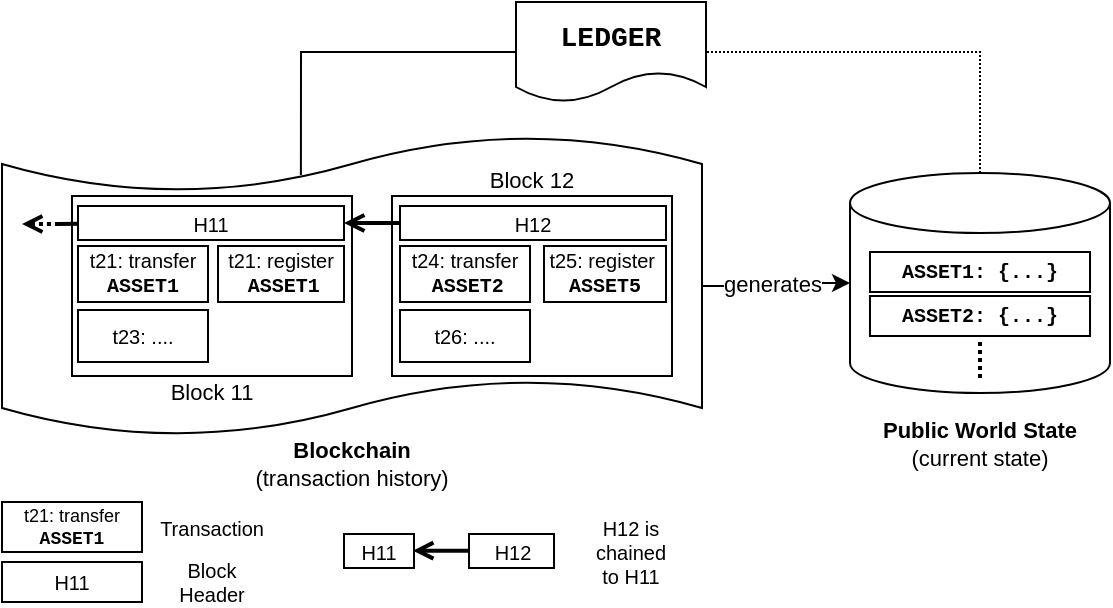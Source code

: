 <mxfile version="19.0.3" type="device"><diagram id="OCq7iv5sv4Az5UFAyOZb" name="Page-1"><mxGraphModel dx="970" dy="666" grid="1" gridSize="10" guides="1" tooltips="1" connect="1" arrows="1" fold="1" page="1" pageScale="1" pageWidth="1169" pageHeight="827" math="0" shadow="0"><root><mxCell id="0"/><mxCell id="1" parent="0"/><mxCell id="rL5crV18dJ1g0uKCguhl-28" style="edgeStyle=orthogonalEdgeStyle;rounded=0;orthogonalLoop=1;jettySize=auto;html=1;exitX=1;exitY=0.5;exitDx=0;exitDy=0;exitPerimeter=0;entryX=0;entryY=0.5;entryDx=0;entryDy=0;entryPerimeter=0;fontSize=11;" parent="1" source="rL5crV18dJ1g0uKCguhl-6" target="rL5crV18dJ1g0uKCguhl-26" edge="1"><mxGeometry relative="1" as="geometry"/></mxCell><mxCell id="rL5crV18dJ1g0uKCguhl-29" value="generates" style="edgeLabel;html=1;align=center;verticalAlign=middle;resizable=0;points=[];fontSize=11;" parent="rL5crV18dJ1g0uKCguhl-28" vertex="1" connectable="0"><mxGeometry x="-0.073" y="1" relative="1" as="geometry"><mxPoint as="offset"/></mxGeometry></mxCell><mxCell id="rL5crV18dJ1g0uKCguhl-6" value="" style="shape=tape;whiteSpace=wrap;html=1;size=0.187;fillColor=default;strokeColor=default;" parent="1" vertex="1"><mxGeometry x="160" y="127" width="350" height="150" as="geometry"/></mxCell><mxCell id="rL5crV18dJ1g0uKCguhl-9" value="" style="rounded=0;whiteSpace=wrap;html=1;strokeColor=default;fillColor=default;" parent="1" vertex="1"><mxGeometry x="195" y="157" width="140" height="90" as="geometry"/></mxCell><mxCell id="rL5crV18dJ1g0uKCguhl-10" value="&lt;font style=&quot;font-size: 11px;&quot;&gt;Block 11&lt;/font&gt;" style="text;html=1;strokeColor=none;fillColor=none;align=center;verticalAlign=middle;whiteSpace=wrap;rounded=0;" parent="1" vertex="1"><mxGeometry x="240" y="249" width="50" height="11" as="geometry"/></mxCell><mxCell id="rL5crV18dJ1g0uKCguhl-14" value="&lt;font style=&quot;font-size: 10px;&quot;&gt;t21: transfer &lt;font style=&quot;font-size: 10px;&quot; face=&quot;Courier New&quot;&gt;&lt;b&gt;ASSET1&lt;/b&gt;&lt;/font&gt;&lt;/font&gt;" style="rounded=0;whiteSpace=wrap;html=1;fontSize=8;strokeColor=default;fillColor=default;" parent="1" vertex="1"><mxGeometry x="198" y="182" width="65" height="28" as="geometry"/></mxCell><mxCell id="rL5crV18dJ1g0uKCguhl-15" value="&lt;font style=&quot;font-size: 10px;&quot;&gt;&lt;span style=&quot;&quot;&gt;t21: register&lt;br&gt;&amp;nbsp;&lt;/span&gt;&lt;b style=&quot;font-family: &amp;quot;Courier New&amp;quot;;&quot;&gt;ASSET1&lt;/b&gt;&lt;/font&gt;" style="rounded=0;whiteSpace=wrap;html=1;fontSize=8;strokeColor=default;fillColor=default;" parent="1" vertex="1"><mxGeometry x="268" y="182" width="63" height="28" as="geometry"/></mxCell><mxCell id="rL5crV18dJ1g0uKCguhl-16" value="&lt;span style=&quot;&quot;&gt;&lt;font style=&quot;font-size: 10px;&quot;&gt;t23: ....&lt;/font&gt;&lt;/span&gt;" style="rounded=0;whiteSpace=wrap;html=1;fontSize=8;strokeColor=default;fillColor=default;" parent="1" vertex="1"><mxGeometry x="198" y="214" width="65" height="26" as="geometry"/></mxCell><mxCell id="rL5crV18dJ1g0uKCguhl-17" value="" style="rounded=0;whiteSpace=wrap;html=1;strokeColor=default;fillColor=default;" parent="1" vertex="1"><mxGeometry x="355" y="157" width="140" height="90" as="geometry"/></mxCell><mxCell id="rL5crV18dJ1g0uKCguhl-18" value="&lt;font style=&quot;font-size: 11px;&quot;&gt;Block 12&lt;/font&gt;" style="text;html=1;strokeColor=none;fillColor=none;align=center;verticalAlign=middle;whiteSpace=wrap;rounded=0;" parent="1" vertex="1"><mxGeometry x="400" y="143.5" width="50" height="11" as="geometry"/></mxCell><mxCell id="rL5crV18dJ1g0uKCguhl-19" value="&lt;font style=&quot;font-size: 10px;&quot;&gt;&lt;span style=&quot;&quot;&gt;t24: transfer&lt;br&gt;&amp;nbsp;&lt;/span&gt;&lt;b style=&quot;font-family: &amp;quot;Courier New&amp;quot;;&quot;&gt;ASSET2&lt;/b&gt;&lt;/font&gt;" style="rounded=0;whiteSpace=wrap;html=1;fontSize=8;strokeColor=default;fillColor=default;" parent="1" vertex="1"><mxGeometry x="359" y="182" width="65" height="28" as="geometry"/></mxCell><mxCell id="rL5crV18dJ1g0uKCguhl-20" value="&lt;font style=&quot;font-size: 10px;&quot;&gt;&lt;span style=&quot;&quot;&gt;t25: register&amp;nbsp;&lt;br&gt;&lt;/span&gt;&lt;b style=&quot;font-family: &amp;quot;Courier New&amp;quot;;&quot;&gt;ASSET5&lt;/b&gt;&lt;/font&gt;" style="rounded=0;whiteSpace=wrap;html=1;fontSize=8;strokeColor=default;fillColor=default;" parent="1" vertex="1"><mxGeometry x="431" y="182" width="61" height="28" as="geometry"/></mxCell><mxCell id="rL5crV18dJ1g0uKCguhl-21" value="&lt;span style=&quot;&quot;&gt;&lt;font style=&quot;font-size: 10px;&quot;&gt;t26: ....&lt;/font&gt;&lt;/span&gt;" style="rounded=0;whiteSpace=wrap;html=1;fontSize=8;strokeColor=default;fillColor=default;" parent="1" vertex="1"><mxGeometry x="359" y="214" width="65" height="26" as="geometry"/></mxCell><mxCell id="rL5crV18dJ1g0uKCguhl-22" value="" style="endArrow=none;html=1;rounded=0;fontSize=8;exitX=1;exitY=0.5;exitDx=0;exitDy=0;entryX=0;entryY=0.5;entryDx=0;entryDy=0;strokeWidth=2;startArrow=open;startFill=0;" parent="1" source="rL5crV18dJ1g0uKCguhl-44" target="rL5crV18dJ1g0uKCguhl-45" edge="1"><mxGeometry width="50" height="50" relative="1" as="geometry"><mxPoint x="335" y="171.0" as="sourcePoint"/><mxPoint x="355" y="171.0" as="targetPoint"/></mxGeometry></mxCell><mxCell id="rL5crV18dJ1g0uKCguhl-23" value="" style="endArrow=none;html=1;rounded=0;fontSize=8;entryX=0;entryY=0.5;entryDx=0;entryDy=0;strokeWidth=2;" parent="1" edge="1"><mxGeometry width="50" height="50" relative="1" as="geometry"><mxPoint x="188" y="171" as="sourcePoint"/><mxPoint x="198" y="170.86" as="targetPoint"/></mxGeometry></mxCell><mxCell id="rL5crV18dJ1g0uKCguhl-24" value="" style="endArrow=none;html=1;rounded=0;fontSize=8;dashed=1;dashPattern=1 1;strokeWidth=2;startArrow=open;startFill=0;" parent="1" edge="1"><mxGeometry width="50" height="50" relative="1" as="geometry"><mxPoint x="170" y="171.05" as="sourcePoint"/><mxPoint x="188" y="171" as="targetPoint"/><Array as="points"><mxPoint x="170" y="171.05"/></Array></mxGeometry></mxCell><mxCell id="rL5crV18dJ1g0uKCguhl-25" value="&lt;b&gt;Blockchain&lt;/b&gt;&lt;br&gt;(transaction history)" style="text;html=1;strokeColor=none;fillColor=none;align=center;verticalAlign=middle;whiteSpace=wrap;rounded=0;fontSize=11;" parent="1" vertex="1"><mxGeometry x="270" y="276" width="130" height="30" as="geometry"/></mxCell><mxCell id="rL5crV18dJ1g0uKCguhl-35" style="edgeStyle=orthogonalEdgeStyle;rounded=0;orthogonalLoop=1;jettySize=auto;html=1;exitX=0.5;exitY=0;exitDx=0;exitDy=0;exitPerimeter=0;entryX=1;entryY=0.5;entryDx=0;entryDy=0;dashed=1;dashPattern=1 1;fontFamily=Courier New;fontSize=11;endArrow=none;endFill=0;" parent="1" source="rL5crV18dJ1g0uKCguhl-26" target="rL5crV18dJ1g0uKCguhl-34" edge="1"><mxGeometry relative="1" as="geometry"/></mxCell><mxCell id="rL5crV18dJ1g0uKCguhl-26" value="" style="shape=cylinder3;whiteSpace=wrap;html=1;boundedLbl=1;backgroundOutline=1;size=15;fontSize=11;strokeColor=default;fillColor=default;" parent="1" vertex="1"><mxGeometry x="584" y="145.5" width="130" height="110" as="geometry"/></mxCell><mxCell id="rL5crV18dJ1g0uKCguhl-27" value="&lt;b&gt;Public World&lt;/b&gt; &lt;b&gt;State&lt;/b&gt;&lt;br&gt;(current state)" style="text;html=1;strokeColor=none;fillColor=none;align=center;verticalAlign=middle;whiteSpace=wrap;rounded=0;fontSize=11;" parent="1" vertex="1"><mxGeometry x="584" y="266" width="130" height="30" as="geometry"/></mxCell><mxCell id="rL5crV18dJ1g0uKCguhl-30" value="&lt;font size=&quot;1&quot; face=&quot;Courier New&quot;&gt;&lt;b style=&quot;&quot;&gt;ASSET1: {...}&lt;/b&gt;&lt;/font&gt;" style="rounded=0;whiteSpace=wrap;html=1;fontSize=8;strokeColor=#000000;fillColor=default;" parent="1" vertex="1"><mxGeometry x="594" y="185" width="110" height="20" as="geometry"/></mxCell><mxCell id="rL5crV18dJ1g0uKCguhl-31" value="&lt;span style=&quot;&quot;&gt;&lt;font size=&quot;1&quot; face=&quot;Courier New&quot;&gt;&lt;b style=&quot;&quot;&gt;ASSET2: {...}&lt;/b&gt;&lt;/font&gt;&lt;/span&gt;" style="rounded=0;whiteSpace=wrap;html=1;fontSize=8;strokeColor=#000000;fillColor=default;" parent="1" vertex="1"><mxGeometry x="594" y="207" width="110" height="20" as="geometry"/></mxCell><mxCell id="rL5crV18dJ1g0uKCguhl-33" value="" style="endArrow=none;dashed=1;html=1;dashPattern=1 1;strokeWidth=2;rounded=0;fontFamily=Courier New;fontSize=11;entryX=0.5;entryY=1;entryDx=0;entryDy=0;" parent="1" edge="1"><mxGeometry width="50" height="50" relative="1" as="geometry"><mxPoint x="649" y="248" as="sourcePoint"/><mxPoint x="649" y="230" as="targetPoint"/></mxGeometry></mxCell><mxCell id="rL5crV18dJ1g0uKCguhl-36" style="edgeStyle=orthogonalEdgeStyle;rounded=0;orthogonalLoop=1;jettySize=auto;html=1;exitX=0;exitY=0.5;exitDx=0;exitDy=0;entryX=0.427;entryY=0.13;entryDx=0;entryDy=0;entryPerimeter=0;fontFamily=Courier New;fontSize=11;endArrow=none;endFill=0;" parent="1" source="rL5crV18dJ1g0uKCguhl-34" target="rL5crV18dJ1g0uKCguhl-6" edge="1"><mxGeometry relative="1" as="geometry"/></mxCell><mxCell id="rL5crV18dJ1g0uKCguhl-34" value="&lt;b&gt;&lt;font style=&quot;font-size: 14px;&quot;&gt;LEDGER&lt;/font&gt;&lt;/b&gt;" style="shape=document;whiteSpace=wrap;html=1;boundedLbl=1;fontFamily=Courier New;fontSize=11;strokeColor=#000000;fillColor=default;" parent="1" vertex="1"><mxGeometry x="417" y="60" width="95" height="50" as="geometry"/></mxCell><mxCell id="rL5crV18dJ1g0uKCguhl-44" value="&lt;font style=&quot;font-size: 10px;&quot;&gt;H11&lt;/font&gt;" style="rounded=0;whiteSpace=wrap;html=1;fontSize=8;strokeColor=default;fillColor=default;" parent="1" vertex="1"><mxGeometry x="198" y="162" width="133" height="17" as="geometry"/></mxCell><mxCell id="rL5crV18dJ1g0uKCguhl-45" value="&lt;font style=&quot;font-size: 10px;&quot;&gt;H12&lt;/font&gt;" style="rounded=0;whiteSpace=wrap;html=1;fontSize=8;strokeColor=default;fillColor=default;" parent="1" vertex="1"><mxGeometry x="359" y="162" width="133" height="17" as="geometry"/></mxCell><mxCell id="rL5crV18dJ1g0uKCguhl-46" value="&lt;font style=&quot;font-size: 9px;&quot;&gt;t21: transfer &lt;font style=&quot;font-size: 9px;&quot; face=&quot;Courier New&quot;&gt;&lt;b&gt;ASSET1&lt;/b&gt;&lt;/font&gt;&lt;/font&gt;" style="rounded=0;whiteSpace=wrap;html=1;fontSize=8;strokeColor=default;fillColor=default;" parent="1" vertex="1"><mxGeometry x="160" y="310" width="70" height="25" as="geometry"/></mxCell><mxCell id="rL5crV18dJ1g0uKCguhl-48" value="Transaction" style="text;html=1;strokeColor=none;fillColor=none;align=center;verticalAlign=middle;whiteSpace=wrap;rounded=0;fontFamily=Helvetica;fontSize=10;fontColor=#000000;" parent="1" vertex="1"><mxGeometry x="235" y="312.5" width="60" height="20" as="geometry"/></mxCell><mxCell id="rL5crV18dJ1g0uKCguhl-49" value="&lt;font style=&quot;font-size: 10px;&quot;&gt;H11&lt;/font&gt;" style="rounded=0;whiteSpace=wrap;html=1;fontSize=8;strokeColor=default;fillColor=default;" parent="1" vertex="1"><mxGeometry x="160" y="340" width="70" height="20" as="geometry"/></mxCell><mxCell id="rL5crV18dJ1g0uKCguhl-50" value="Block Header" style="text;html=1;strokeColor=none;fillColor=none;align=center;verticalAlign=middle;whiteSpace=wrap;rounded=0;fontFamily=Helvetica;fontSize=10;fontColor=#000000;" parent="1" vertex="1"><mxGeometry x="234.5" y="340" width="60" height="20" as="geometry"/></mxCell><mxCell id="rL5crV18dJ1g0uKCguhl-51" value="H11" style="rounded=0;whiteSpace=wrap;html=1;fontSize=10;strokeColor=default;fillColor=default;" parent="1" vertex="1"><mxGeometry x="331" y="326" width="35" height="17" as="geometry"/></mxCell><mxCell id="rL5crV18dJ1g0uKCguhl-52" value="H12" style="rounded=0;whiteSpace=wrap;html=1;fontSize=10;strokeColor=default;fillColor=default;" parent="1" vertex="1"><mxGeometry x="393.5" y="326" width="42.5" height="17" as="geometry"/></mxCell><mxCell id="rL5crV18dJ1g0uKCguhl-54" value="" style="endArrow=none;html=1;rounded=0;fontSize=8;exitX=1;exitY=0.5;exitDx=0;exitDy=0;entryX=0;entryY=0.5;entryDx=0;entryDy=0;strokeWidth=2;startArrow=open;startFill=0;" parent="1" edge="1"><mxGeometry width="50" height="50" relative="1" as="geometry"><mxPoint x="365.5" y="334.33" as="sourcePoint"/><mxPoint x="393.5" y="334.33" as="targetPoint"/></mxGeometry></mxCell><mxCell id="rL5crV18dJ1g0uKCguhl-55" value="H12 is chained &lt;br style=&quot;font-size: 10px;&quot;&gt;to H11" style="text;html=1;strokeColor=none;fillColor=none;align=center;verticalAlign=middle;whiteSpace=wrap;rounded=0;fontFamily=Helvetica;fontSize=10;fontColor=#000000;" parent="1" vertex="1"><mxGeometry x="443" y="324.5" width="63" height="20" as="geometry"/></mxCell></root></mxGraphModel></diagram></mxfile>